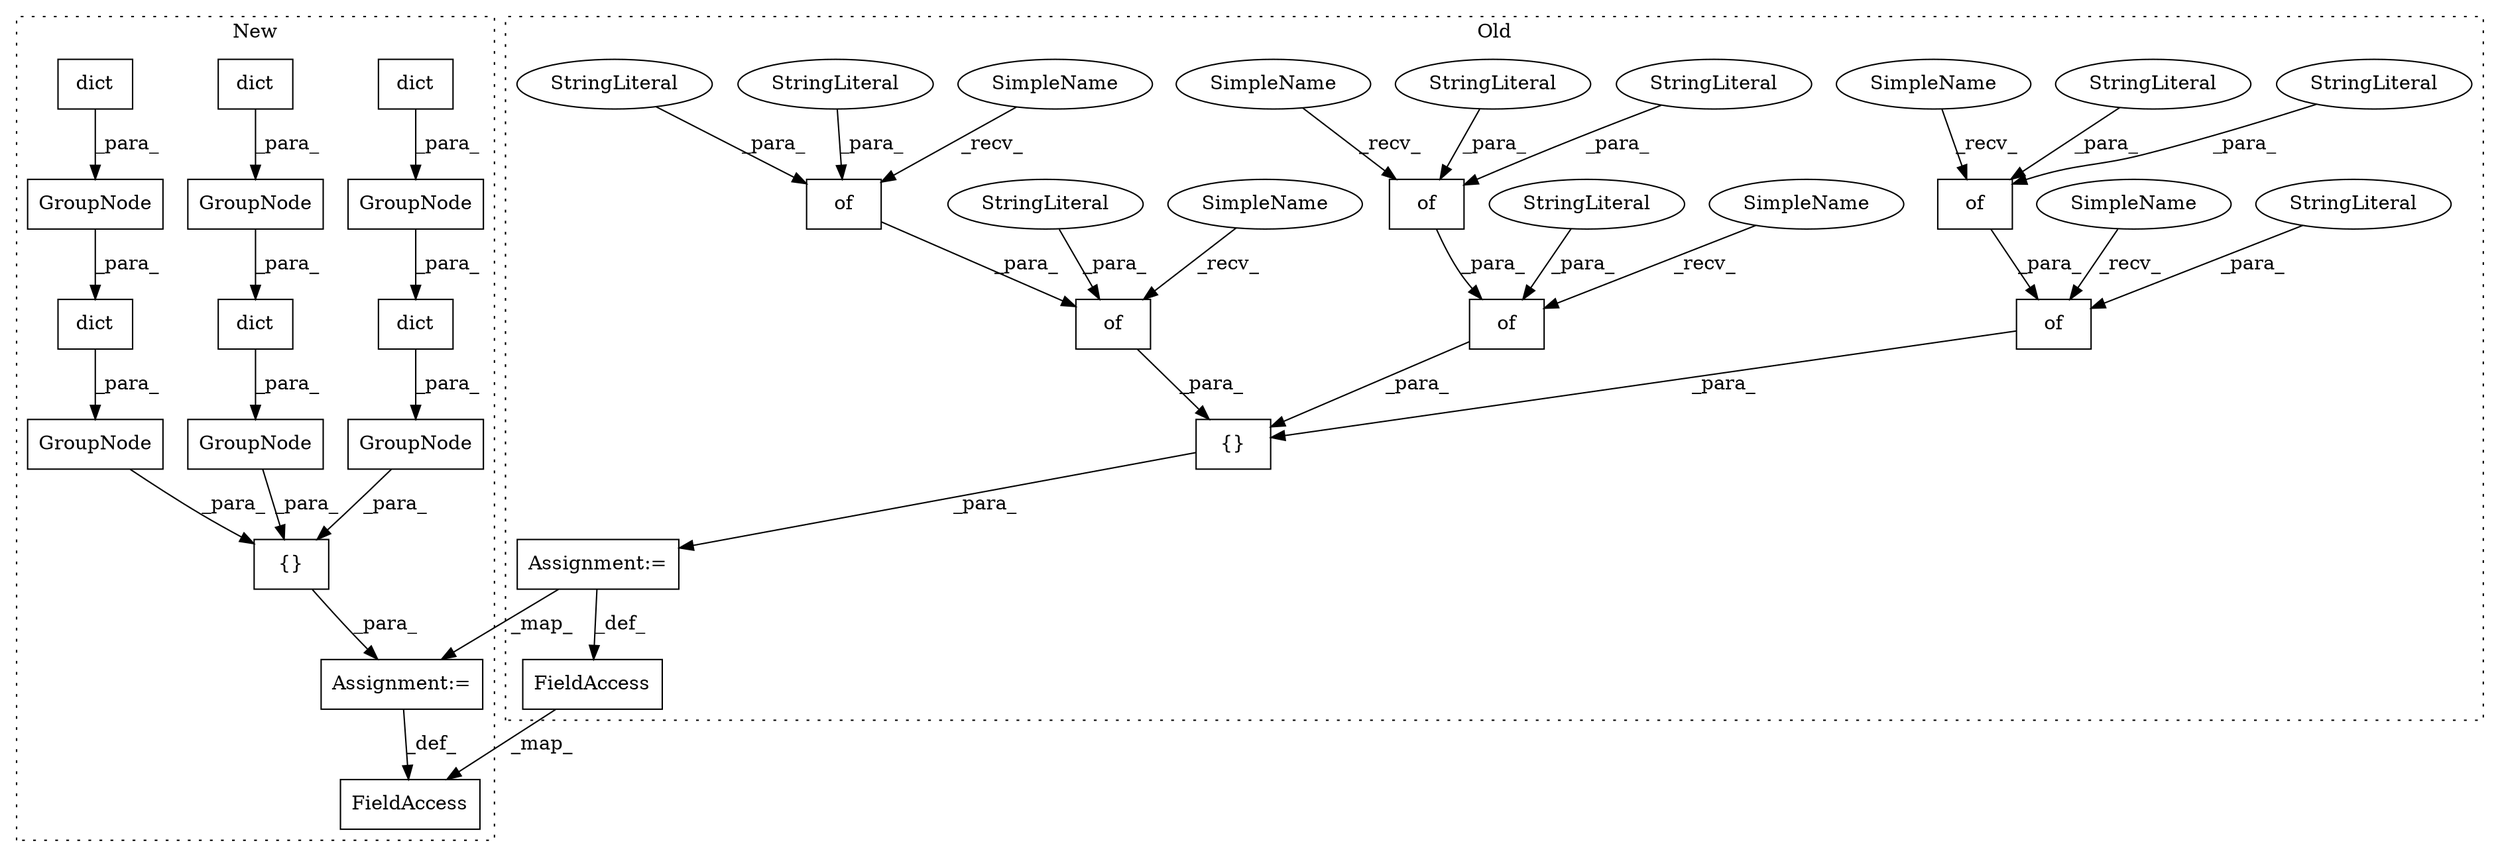 digraph G {
subgraph cluster0 {
1 [label="{}" a="4" s="355,469" l="1,1" shape="box"];
3 [label="FieldAccess" a="22" s="300" l="18" shape="box"];
6 [label="of" a="32" s="360,392" l="3,1" shape="box"];
8 [label="StringLiteral" a="45" s="363" l="5" shape="ellipse"];
9 [label="of" a="32" s="398,430" l="3,1" shape="box"];
10 [label="of" a="32" s="449,467" l="3,1" shape="box"];
21 [label="StringLiteral" a="45" s="460" l="7" shape="ellipse"];
22 [label="of" a="32" s="436,468" l="3,1" shape="box"];
23 [label="StringLiteral" a="45" s="452" l="7" shape="ellipse"];
24 [label="of" a="32" s="411,429" l="3,1" shape="box"];
25 [label="StringLiteral" a="45" s="422" l="7" shape="ellipse"];
26 [label="of" a="32" s="373,391" l="3,1" shape="box"];
27 [label="StringLiteral" a="45" s="384" l="7" shape="ellipse"];
28 [label="StringLiteral" a="45" s="414" l="7" shape="ellipse"];
29 [label="StringLiteral" a="45" s="376" l="7" shape="ellipse"];
30 [label="StringLiteral" a="45" s="401" l="5" shape="ellipse"];
31 [label="StringLiteral" a="45" s="439" l="5" shape="ellipse"];
32 [label="Assignment:=" a="7" s="318" l="1" shape="box"];
34 [label="SimpleName" a="42" s="356" l="3" shape="ellipse"];
35 [label="SimpleName" a="42" s="432" l="3" shape="ellipse"];
36 [label="SimpleName" a="42" s="369" l="3" shape="ellipse"];
37 [label="SimpleName" a="42" s="445" l="3" shape="ellipse"];
38 [label="SimpleName" a="42" s="407" l="3" shape="ellipse"];
39 [label="SimpleName" a="42" s="394" l="3" shape="ellipse"];
label = "Old";
style="dotted";
}
subgraph cluster1 {
2 [label="GroupNode" a="32" s="458,474" l="10,1" shape="box"];
4 [label="FieldAccess" a="22" s="371" l="18" shape="box"];
5 [label="{}" a="4" s="407,512" l="1,1" shape="box"];
7 [label="dict" a="32" s="433" l="6" shape="box"];
11 [label="GroupNode" a="32" s="443,476" l="10,1" shape="box"];
12 [label="dict" a="32" s="453,475" l="5,1" shape="box"];
13 [label="GroupNode" a="32" s="423,439" l="10,1" shape="box"];
14 [label="dict" a="32" s="418,440" l="5,1" shape="box"];
15 [label="GroupNode" a="32" s="493,509" l="10,1" shape="box"];
16 [label="dict" a="32" s="468" l="6" shape="box"];
17 [label="GroupNode" a="32" s="478,511" l="10,1" shape="box"];
18 [label="dict" a="32" s="503" l="6" shape="box"];
19 [label="GroupNode" a="32" s="408,441" l="10,1" shape="box"];
20 [label="dict" a="32" s="488,510" l="5,1" shape="box"];
33 [label="Assignment:=" a="7" s="389" l="1" shape="box"];
label = "New";
style="dotted";
}
1 -> 32 [label="_para_"];
2 -> 12 [label="_para_"];
3 -> 4 [label="_map_"];
5 -> 33 [label="_para_"];
6 -> 1 [label="_para_"];
7 -> 13 [label="_para_"];
8 -> 6 [label="_para_"];
9 -> 1 [label="_para_"];
10 -> 22 [label="_para_"];
11 -> 5 [label="_para_"];
12 -> 11 [label="_para_"];
13 -> 14 [label="_para_"];
14 -> 19 [label="_para_"];
15 -> 20 [label="_para_"];
16 -> 2 [label="_para_"];
17 -> 5 [label="_para_"];
18 -> 15 [label="_para_"];
19 -> 5 [label="_para_"];
20 -> 17 [label="_para_"];
21 -> 10 [label="_para_"];
22 -> 1 [label="_para_"];
23 -> 10 [label="_para_"];
24 -> 9 [label="_para_"];
25 -> 24 [label="_para_"];
26 -> 6 [label="_para_"];
27 -> 26 [label="_para_"];
28 -> 24 [label="_para_"];
29 -> 26 [label="_para_"];
30 -> 9 [label="_para_"];
31 -> 22 [label="_para_"];
32 -> 33 [label="_map_"];
32 -> 3 [label="_def_"];
33 -> 4 [label="_def_"];
34 -> 6 [label="_recv_"];
35 -> 22 [label="_recv_"];
36 -> 26 [label="_recv_"];
37 -> 10 [label="_recv_"];
38 -> 24 [label="_recv_"];
39 -> 9 [label="_recv_"];
}